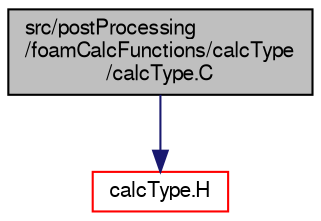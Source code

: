 digraph "src/postProcessing/foamCalcFunctions/calcType/calcType.C"
{
  bgcolor="transparent";
  edge [fontname="FreeSans",fontsize="10",labelfontname="FreeSans",labelfontsize="10"];
  node [fontname="FreeSans",fontsize="10",shape=record];
  Node1 [label="src/postProcessing\l/foamCalcFunctions/calcType\l/calcType.C",height=0.2,width=0.4,color="black", fillcolor="grey75", style="filled" fontcolor="black"];
  Node1 -> Node2 [color="midnightblue",fontsize="10",style="solid",fontname="FreeSans"];
  Node2 [label="calcType.H",height=0.2,width=0.4,color="red",URL="$a08675.html"];
}
